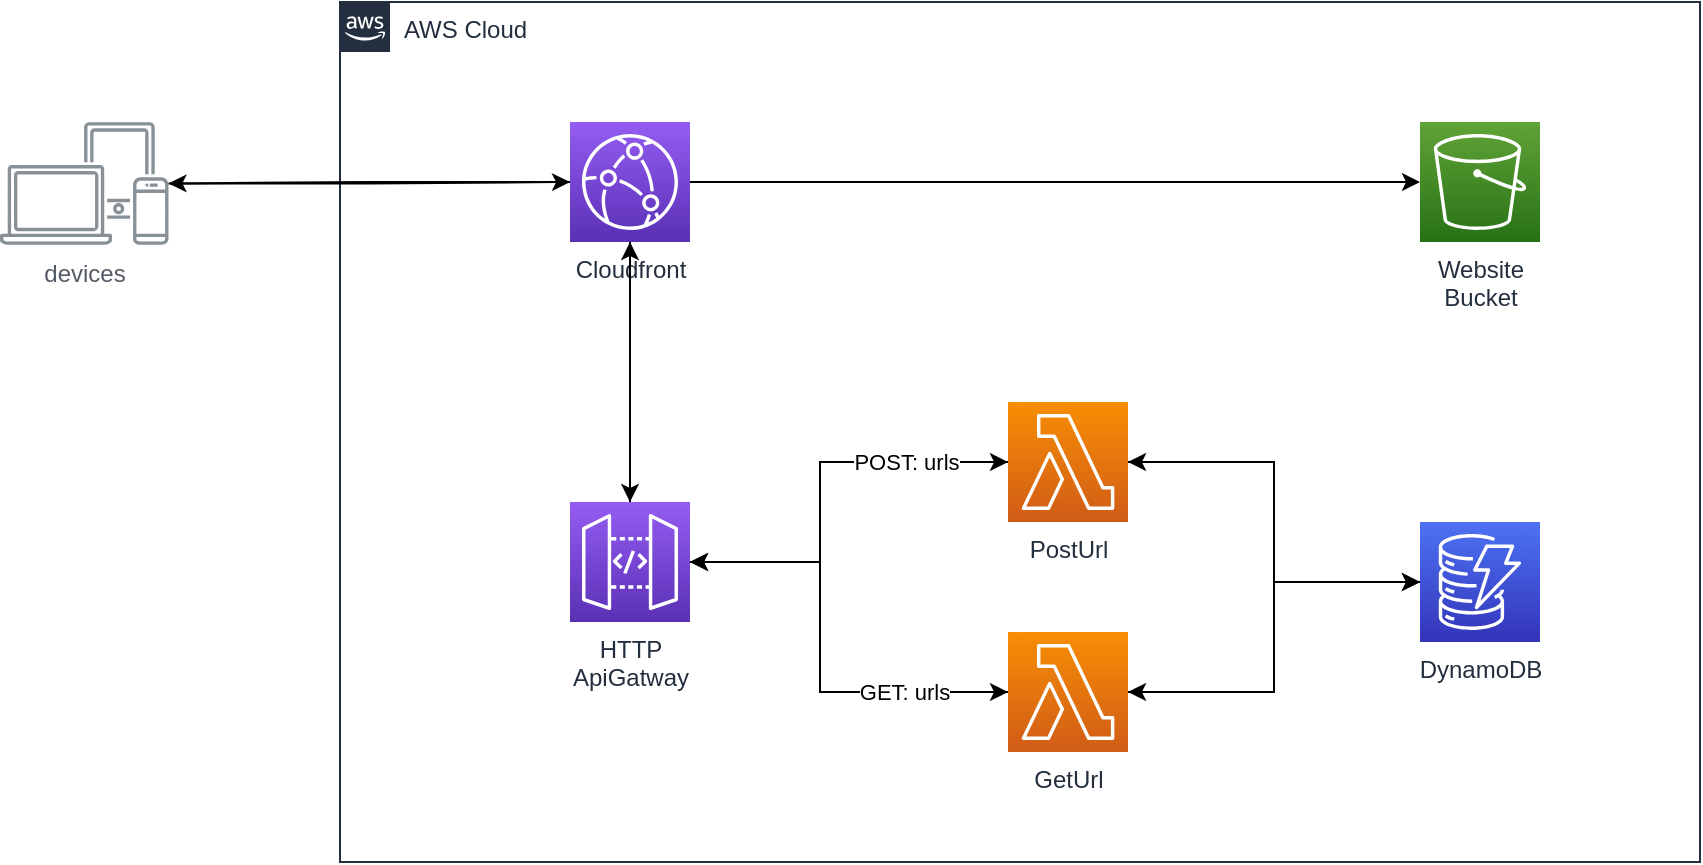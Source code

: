 <mxfile version="21.6.8" type="device">
  <diagram name="Page-1" id="D9qPdtbPbg2xgUS5jd3A">
    <mxGraphModel dx="1699" dy="548" grid="1" gridSize="10" guides="1" tooltips="1" connect="1" arrows="1" fold="1" page="1" pageScale="1" pageWidth="827" pageHeight="1169" math="0" shadow="0">
      <root>
        <mxCell id="0" />
        <mxCell id="1" parent="0" />
        <mxCell id="T8Tu5EWhMRfgMnXcFSc5-1" value="AWS Cloud" style="points=[[0,0],[0.25,0],[0.5,0],[0.75,0],[1,0],[1,0.25],[1,0.5],[1,0.75],[1,1],[0.75,1],[0.5,1],[0.25,1],[0,1],[0,0.75],[0,0.5],[0,0.25]];outlineConnect=0;gradientColor=none;html=1;whiteSpace=wrap;fontSize=12;fontStyle=0;container=1;pointerEvents=0;collapsible=0;recursiveResize=0;shape=mxgraph.aws4.group;grIcon=mxgraph.aws4.group_aws_cloud_alt;strokeColor=#232F3E;fillColor=none;verticalAlign=top;align=left;spacingLeft=30;fontColor=#232F3E;dashed=0;" vertex="1" parent="1">
          <mxGeometry x="80" y="240" width="680" height="430" as="geometry" />
        </mxCell>
        <mxCell id="T8Tu5EWhMRfgMnXcFSc5-8" style="edgeStyle=orthogonalEdgeStyle;rounded=0;orthogonalLoop=1;jettySize=auto;html=1;entryX=0;entryY=0.5;entryDx=0;entryDy=0;entryPerimeter=0;" edge="1" parent="T8Tu5EWhMRfgMnXcFSc5-1" source="T8Tu5EWhMRfgMnXcFSc5-2" target="T8Tu5EWhMRfgMnXcFSc5-7">
          <mxGeometry relative="1" as="geometry" />
        </mxCell>
        <mxCell id="T8Tu5EWhMRfgMnXcFSc5-19" style="edgeStyle=orthogonalEdgeStyle;rounded=0;orthogonalLoop=1;jettySize=auto;html=1;entryX=0.5;entryY=0;entryDx=0;entryDy=0;entryPerimeter=0;" edge="1" parent="T8Tu5EWhMRfgMnXcFSc5-1" source="T8Tu5EWhMRfgMnXcFSc5-2" target="T8Tu5EWhMRfgMnXcFSc5-3">
          <mxGeometry relative="1" as="geometry" />
        </mxCell>
        <mxCell id="T8Tu5EWhMRfgMnXcFSc5-2" value="Cloudfront" style="sketch=0;points=[[0,0,0],[0.25,0,0],[0.5,0,0],[0.75,0,0],[1,0,0],[0,1,0],[0.25,1,0],[0.5,1,0],[0.75,1,0],[1,1,0],[0,0.25,0],[0,0.5,0],[0,0.75,0],[1,0.25,0],[1,0.5,0],[1,0.75,0]];outlineConnect=0;fontColor=#232F3E;gradientColor=#945DF2;gradientDirection=north;fillColor=#5A30B5;strokeColor=#ffffff;dashed=0;verticalLabelPosition=bottom;verticalAlign=top;align=center;html=1;fontSize=12;fontStyle=0;aspect=fixed;shape=mxgraph.aws4.resourceIcon;resIcon=mxgraph.aws4.cloudfront;" vertex="1" parent="T8Tu5EWhMRfgMnXcFSc5-1">
          <mxGeometry x="115" y="60" width="60" height="60" as="geometry" />
        </mxCell>
        <mxCell id="T8Tu5EWhMRfgMnXcFSc5-9" style="edgeStyle=orthogonalEdgeStyle;rounded=0;orthogonalLoop=1;jettySize=auto;html=1;entryX=0;entryY=0.5;entryDx=0;entryDy=0;entryPerimeter=0;" edge="1" parent="T8Tu5EWhMRfgMnXcFSc5-1" source="T8Tu5EWhMRfgMnXcFSc5-3" target="T8Tu5EWhMRfgMnXcFSc5-4">
          <mxGeometry relative="1" as="geometry">
            <Array as="points">
              <mxPoint x="240" y="280" />
              <mxPoint x="240" y="230" />
            </Array>
          </mxGeometry>
        </mxCell>
        <mxCell id="T8Tu5EWhMRfgMnXcFSc5-10" style="edgeStyle=orthogonalEdgeStyle;rounded=0;orthogonalLoop=1;jettySize=auto;html=1;entryX=0;entryY=0.5;entryDx=0;entryDy=0;entryPerimeter=0;" edge="1" parent="T8Tu5EWhMRfgMnXcFSc5-1" source="T8Tu5EWhMRfgMnXcFSc5-3" target="T8Tu5EWhMRfgMnXcFSc5-5">
          <mxGeometry relative="1" as="geometry">
            <Array as="points">
              <mxPoint x="240" y="280" />
              <mxPoint x="240" y="345" />
            </Array>
          </mxGeometry>
        </mxCell>
        <mxCell id="T8Tu5EWhMRfgMnXcFSc5-20" style="edgeStyle=orthogonalEdgeStyle;rounded=0;orthogonalLoop=1;jettySize=auto;html=1;entryX=0.5;entryY=1;entryDx=0;entryDy=0;entryPerimeter=0;" edge="1" parent="T8Tu5EWhMRfgMnXcFSc5-1" source="T8Tu5EWhMRfgMnXcFSc5-3" target="T8Tu5EWhMRfgMnXcFSc5-2">
          <mxGeometry relative="1" as="geometry" />
        </mxCell>
        <mxCell id="T8Tu5EWhMRfgMnXcFSc5-3" value="HTTP&lt;br&gt;ApiGatway" style="sketch=0;points=[[0,0,0],[0.25,0,0],[0.5,0,0],[0.75,0,0],[1,0,0],[0,1,0],[0.25,1,0],[0.5,1,0],[0.75,1,0],[1,1,0],[0,0.25,0],[0,0.5,0],[0,0.75,0],[1,0.25,0],[1,0.5,0],[1,0.75,0]];outlineConnect=0;fontColor=#232F3E;gradientColor=#945DF2;gradientDirection=north;fillColor=#5A30B5;strokeColor=#ffffff;dashed=0;verticalLabelPosition=bottom;verticalAlign=top;align=center;html=1;fontSize=12;fontStyle=0;aspect=fixed;shape=mxgraph.aws4.resourceIcon;resIcon=mxgraph.aws4.api_gateway;" vertex="1" parent="T8Tu5EWhMRfgMnXcFSc5-1">
          <mxGeometry x="115" y="250" width="60" height="60" as="geometry" />
        </mxCell>
        <mxCell id="T8Tu5EWhMRfgMnXcFSc5-11" style="edgeStyle=orthogonalEdgeStyle;rounded=0;orthogonalLoop=1;jettySize=auto;html=1;entryX=0;entryY=0.5;entryDx=0;entryDy=0;entryPerimeter=0;" edge="1" parent="T8Tu5EWhMRfgMnXcFSc5-1" source="T8Tu5EWhMRfgMnXcFSc5-4" target="T8Tu5EWhMRfgMnXcFSc5-6">
          <mxGeometry relative="1" as="geometry" />
        </mxCell>
        <mxCell id="T8Tu5EWhMRfgMnXcFSc5-15" style="edgeStyle=orthogonalEdgeStyle;rounded=0;orthogonalLoop=1;jettySize=auto;html=1;entryX=1;entryY=0.5;entryDx=0;entryDy=0;entryPerimeter=0;" edge="1" parent="T8Tu5EWhMRfgMnXcFSc5-1" source="T8Tu5EWhMRfgMnXcFSc5-4" target="T8Tu5EWhMRfgMnXcFSc5-3">
          <mxGeometry relative="1" as="geometry">
            <Array as="points">
              <mxPoint x="240" y="230" />
              <mxPoint x="240" y="280" />
            </Array>
          </mxGeometry>
        </mxCell>
        <mxCell id="T8Tu5EWhMRfgMnXcFSc5-22" value="POST: urls" style="edgeLabel;html=1;align=center;verticalAlign=middle;resizable=0;points=[];" vertex="1" connectable="0" parent="T8Tu5EWhMRfgMnXcFSc5-15">
          <mxGeometry x="-0.497" y="-2" relative="1" as="geometry">
            <mxPoint x="1" y="2" as="offset" />
          </mxGeometry>
        </mxCell>
        <mxCell id="T8Tu5EWhMRfgMnXcFSc5-4" value="PostUrl" style="sketch=0;points=[[0,0,0],[0.25,0,0],[0.5,0,0],[0.75,0,0],[1,0,0],[0,1,0],[0.25,1,0],[0.5,1,0],[0.75,1,0],[1,1,0],[0,0.25,0],[0,0.5,0],[0,0.75,0],[1,0.25,0],[1,0.5,0],[1,0.75,0]];outlineConnect=0;fontColor=#232F3E;gradientColor=#F78E04;gradientDirection=north;fillColor=#D05C17;strokeColor=#ffffff;dashed=0;verticalLabelPosition=bottom;verticalAlign=top;align=center;html=1;fontSize=12;fontStyle=0;aspect=fixed;shape=mxgraph.aws4.resourceIcon;resIcon=mxgraph.aws4.lambda;" vertex="1" parent="T8Tu5EWhMRfgMnXcFSc5-1">
          <mxGeometry x="334" y="200" width="60" height="60" as="geometry" />
        </mxCell>
        <mxCell id="T8Tu5EWhMRfgMnXcFSc5-12" style="edgeStyle=orthogonalEdgeStyle;rounded=0;orthogonalLoop=1;jettySize=auto;html=1;entryX=0;entryY=0.5;entryDx=0;entryDy=0;entryPerimeter=0;" edge="1" parent="T8Tu5EWhMRfgMnXcFSc5-1" source="T8Tu5EWhMRfgMnXcFSc5-5" target="T8Tu5EWhMRfgMnXcFSc5-6">
          <mxGeometry relative="1" as="geometry" />
        </mxCell>
        <mxCell id="T8Tu5EWhMRfgMnXcFSc5-16" style="edgeStyle=orthogonalEdgeStyle;rounded=0;orthogonalLoop=1;jettySize=auto;html=1;entryX=1;entryY=0.5;entryDx=0;entryDy=0;entryPerimeter=0;" edge="1" parent="T8Tu5EWhMRfgMnXcFSc5-1" source="T8Tu5EWhMRfgMnXcFSc5-5" target="T8Tu5EWhMRfgMnXcFSc5-3">
          <mxGeometry relative="1" as="geometry">
            <Array as="points">
              <mxPoint x="240" y="345" />
              <mxPoint x="240" y="280" />
            </Array>
          </mxGeometry>
        </mxCell>
        <mxCell id="T8Tu5EWhMRfgMnXcFSc5-23" value="GET: urls" style="edgeLabel;html=1;align=center;verticalAlign=middle;resizable=0;points=[];" vertex="1" connectable="0" parent="T8Tu5EWhMRfgMnXcFSc5-16">
          <mxGeometry x="-0.475" relative="1" as="geometry">
            <mxPoint x="7" as="offset" />
          </mxGeometry>
        </mxCell>
        <mxCell id="T8Tu5EWhMRfgMnXcFSc5-5" value="GetUrl" style="sketch=0;points=[[0,0,0],[0.25,0,0],[0.5,0,0],[0.75,0,0],[1,0,0],[0,1,0],[0.25,1,0],[0.5,1,0],[0.75,1,0],[1,1,0],[0,0.25,0],[0,0.5,0],[0,0.75,0],[1,0.25,0],[1,0.5,0],[1,0.75,0]];outlineConnect=0;fontColor=#232F3E;gradientColor=#F78E04;gradientDirection=north;fillColor=#D05C17;strokeColor=#ffffff;dashed=0;verticalLabelPosition=bottom;verticalAlign=top;align=center;html=1;fontSize=12;fontStyle=0;aspect=fixed;shape=mxgraph.aws4.resourceIcon;resIcon=mxgraph.aws4.lambda;" vertex="1" parent="T8Tu5EWhMRfgMnXcFSc5-1">
          <mxGeometry x="334" y="315" width="60" height="60" as="geometry" />
        </mxCell>
        <mxCell id="T8Tu5EWhMRfgMnXcFSc5-13" style="edgeStyle=orthogonalEdgeStyle;rounded=0;orthogonalLoop=1;jettySize=auto;html=1;" edge="1" parent="T8Tu5EWhMRfgMnXcFSc5-1" source="T8Tu5EWhMRfgMnXcFSc5-6" target="T8Tu5EWhMRfgMnXcFSc5-4">
          <mxGeometry relative="1" as="geometry" />
        </mxCell>
        <mxCell id="T8Tu5EWhMRfgMnXcFSc5-14" style="edgeStyle=orthogonalEdgeStyle;rounded=0;orthogonalLoop=1;jettySize=auto;html=1;" edge="1" parent="T8Tu5EWhMRfgMnXcFSc5-1" source="T8Tu5EWhMRfgMnXcFSc5-6" target="T8Tu5EWhMRfgMnXcFSc5-5">
          <mxGeometry relative="1" as="geometry" />
        </mxCell>
        <mxCell id="T8Tu5EWhMRfgMnXcFSc5-6" value="DynamoDB" style="sketch=0;points=[[0,0,0],[0.25,0,0],[0.5,0,0],[0.75,0,0],[1,0,0],[0,1,0],[0.25,1,0],[0.5,1,0],[0.75,1,0],[1,1,0],[0,0.25,0],[0,0.5,0],[0,0.75,0],[1,0.25,0],[1,0.5,0],[1,0.75,0]];outlineConnect=0;fontColor=#232F3E;gradientColor=#4D72F3;gradientDirection=north;fillColor=#3334B9;strokeColor=#ffffff;dashed=0;verticalLabelPosition=bottom;verticalAlign=top;align=center;html=1;fontSize=12;fontStyle=0;aspect=fixed;shape=mxgraph.aws4.resourceIcon;resIcon=mxgraph.aws4.dynamodb;" vertex="1" parent="T8Tu5EWhMRfgMnXcFSc5-1">
          <mxGeometry x="540" y="260" width="60" height="60" as="geometry" />
        </mxCell>
        <mxCell id="T8Tu5EWhMRfgMnXcFSc5-7" value="Website&lt;br&gt;Bucket" style="sketch=0;points=[[0,0,0],[0.25,0,0],[0.5,0,0],[0.75,0,0],[1,0,0],[0,1,0],[0.25,1,0],[0.5,1,0],[0.75,1,0],[1,1,0],[0,0.25,0],[0,0.5,0],[0,0.75,0],[1,0.25,0],[1,0.5,0],[1,0.75,0]];outlineConnect=0;fontColor=#232F3E;gradientColor=#60A337;gradientDirection=north;fillColor=#277116;strokeColor=#ffffff;dashed=0;verticalLabelPosition=bottom;verticalAlign=top;align=center;html=1;fontSize=12;fontStyle=0;aspect=fixed;shape=mxgraph.aws4.resourceIcon;resIcon=mxgraph.aws4.s3;" vertex="1" parent="T8Tu5EWhMRfgMnXcFSc5-1">
          <mxGeometry x="540" y="60" width="60" height="60" as="geometry" />
        </mxCell>
        <mxCell id="T8Tu5EWhMRfgMnXcFSc5-18" style="edgeStyle=orthogonalEdgeStyle;rounded=0;orthogonalLoop=1;jettySize=auto;html=1;entryX=0;entryY=0.5;entryDx=0;entryDy=0;entryPerimeter=0;" edge="1" parent="1" source="T8Tu5EWhMRfgMnXcFSc5-17" target="T8Tu5EWhMRfgMnXcFSc5-2">
          <mxGeometry relative="1" as="geometry" />
        </mxCell>
        <mxCell id="T8Tu5EWhMRfgMnXcFSc5-17" value="devices" style="sketch=0;outlineConnect=0;gradientColor=none;fontColor=#545B64;strokeColor=none;fillColor=#879196;dashed=0;verticalLabelPosition=bottom;verticalAlign=top;align=center;html=1;fontSize=12;fontStyle=0;aspect=fixed;shape=mxgraph.aws4.illustration_devices;pointerEvents=1" vertex="1" parent="1">
          <mxGeometry x="-90" y="300" width="84.25" height="61.5" as="geometry" />
        </mxCell>
        <mxCell id="T8Tu5EWhMRfgMnXcFSc5-21" style="edgeStyle=orthogonalEdgeStyle;rounded=0;orthogonalLoop=1;jettySize=auto;html=1;" edge="1" parent="1" source="T8Tu5EWhMRfgMnXcFSc5-2" target="T8Tu5EWhMRfgMnXcFSc5-17">
          <mxGeometry relative="1" as="geometry" />
        </mxCell>
      </root>
    </mxGraphModel>
  </diagram>
</mxfile>
